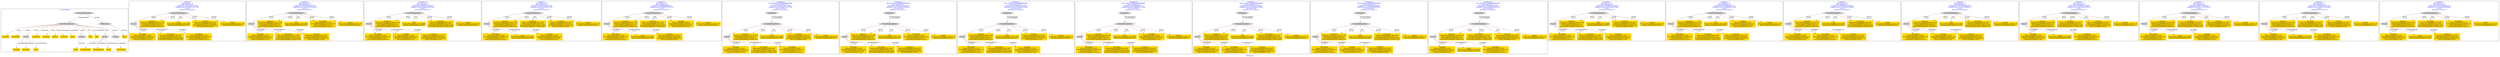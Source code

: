 digraph n0 {
fontcolor="blue"
remincross="true"
label="s06-npg.json"
subgraph cluster_0 {
label="1-correct model"
n2[style="filled",color="white",fillcolor="lightgray",label="CulturalHeritageObject1"];
n3[shape="plaintext",style="filled",fillcolor="gold",label="Copyright"];
n4[shape="plaintext",style="filled",fillcolor="gold",label="DateOfWork"];
n5[style="filled",color="white",fillcolor="lightgray",label="Person1"];
n6[shape="plaintext",style="filled",fillcolor="gold",label="Description"];
n7[shape="plaintext",style="filled",fillcolor="gold",label="Dimension"];
n8[shape="plaintext",style="filled",fillcolor="gold",label="Medium"];
n9[shape="plaintext",style="filled",fillcolor="gold",label="CreditLine"];
n10[shape="plaintext",style="filled",fillcolor="gold",label="Owner"];
n11[style="filled",color="white",fillcolor="lightgray",label="Concept2"];
n12[shape="plaintext",style="filled",fillcolor="gold",label="Title"];
n13[shape="plaintext",style="filled",fillcolor="gold",label="Ref"];
n14[style="filled",color="white",fillcolor="lightgray",label="Person2"];
n15[style="filled",color="white",fillcolor="lightgray",label="Concept1"];
n16[shape="plaintext",style="filled",fillcolor="gold",label="birthDate"];
n17[shape="plaintext",style="filled",fillcolor="gold",label="deathDate"];
n18[shape="plaintext",style="filled",fillcolor="gold",label="Artist"];
n19[shape="plaintext",style="filled",fillcolor="gold",label="sitterBirthDate"];
n20[shape="plaintext",style="filled",fillcolor="gold",label="sitterDeathDate"];
n21[shape="plaintext",style="filled",fillcolor="gold",label="values"];
n22[style="filled",color="white",fillcolor="lightgray",label="EuropeanaAggregation1"];
n23[style="filled",color="white",fillcolor="lightgray",label="WebResource1"];
n24[shape="plaintext",style="filled",fillcolor="gold",label="Image"];
n25[shape="plaintext",style="filled",fillcolor="gold",label="Classification"];
n26[shape="plaintext",style="filled",fillcolor="gold",label="values"];
}
subgraph cluster_1 {
label="candidate 0\nlink coherence:1.0\nnode coherence:1.0\nconfidence:0.4971352825704936\nmapping score:0.6180927132377836\ncost:8.0\n-precision:0.38-recall:0.12"
n28[style="filled",color="white",fillcolor="lightgray",label="CulturalHeritageObject1"];
n29[style="filled",color="white",fillcolor="lightgray",label="Person1"];
n30[shape="plaintext",style="filled",fillcolor="gold",label="Copyright\n[Person,dateOfBirth,0.363]\n[CulturalHeritageObject,created,0.311]\n[Person,nameOfThePerson,0.218]\n[Person,dateOfDeath,0.109]"];
n31[shape="plaintext",style="filled",fillcolor="gold",label="Dimension\n[CulturalHeritageObject,extent,0.789]\n[Person,nameOfThePerson,0.211]\n[CulturalHeritageObject,title,0.0]\n[CulturalHeritageObject,medium,0.0]"];
n32[shape="plaintext",style="filled",fillcolor="gold",label="Owner\n[CulturalHeritageObject,title,0.998]\n[Person,nameOfThePerson,0.002]"];
n33[shape="plaintext",style="filled",fillcolor="gold",label="CreditLine\n[CulturalHeritageObject,title,0.973]\n[Person,nameOfThePerson,0.026]\n[CulturalHeritageObject,created,0.001]\n[Person,dateOfBirth,0.001]"];
n34[shape="plaintext",style="filled",fillcolor="gold",label="Description\n[CulturalHeritageObject,title,0.842]\n[Person,nameOfThePerson,0.151]\n[CulturalHeritageObject,medium,0.006]\n[CulturalHeritageObject,created,0.001]"];
n35[shape="plaintext",style="filled",fillcolor="gold",label="DateOfWork\n[Person,dateOfBirth,0.432]\n[CulturalHeritageObject,created,0.431]\n[Person,dateOfDeath,0.137]\n[CulturalHeritageObject,title,0.0]"];
n36[shape="plaintext",style="filled",fillcolor="gold",label="Medium\n[CulturalHeritageObject,medium,1.0]\n[Person,nameOfThePerson,0.0]"];
}
subgraph cluster_2 {
label="candidate 1\nlink coherence:1.0\nnode coherence:1.0\nconfidence:0.49708339507462035\nmapping score:0.6180754174058258\ncost:8.0\n-precision:0.5-recall:0.17"
n38[style="filled",color="white",fillcolor="lightgray",label="CulturalHeritageObject1"];
n39[style="filled",color="white",fillcolor="lightgray",label="Person1"];
n40[shape="plaintext",style="filled",fillcolor="gold",label="Copyright\n[Person,dateOfBirth,0.363]\n[CulturalHeritageObject,created,0.311]\n[Person,nameOfThePerson,0.218]\n[Person,dateOfDeath,0.109]"];
n41[shape="plaintext",style="filled",fillcolor="gold",label="Dimension\n[CulturalHeritageObject,extent,0.789]\n[Person,nameOfThePerson,0.211]\n[CulturalHeritageObject,title,0.0]\n[CulturalHeritageObject,medium,0.0]"];
n42[shape="plaintext",style="filled",fillcolor="gold",label="Owner\n[CulturalHeritageObject,title,0.998]\n[Person,nameOfThePerson,0.002]"];
n43[shape="plaintext",style="filled",fillcolor="gold",label="DateOfWork\n[Person,dateOfBirth,0.432]\n[CulturalHeritageObject,created,0.431]\n[Person,dateOfDeath,0.137]\n[CulturalHeritageObject,title,0.0]"];
n44[shape="plaintext",style="filled",fillcolor="gold",label="Description\n[CulturalHeritageObject,title,0.842]\n[Person,nameOfThePerson,0.151]\n[CulturalHeritageObject,medium,0.006]\n[CulturalHeritageObject,created,0.001]"];
n45[shape="plaintext",style="filled",fillcolor="gold",label="CreditLine\n[CulturalHeritageObject,title,0.973]\n[Person,nameOfThePerson,0.026]\n[CulturalHeritageObject,created,0.001]\n[Person,dateOfBirth,0.001]"];
n46[shape="plaintext",style="filled",fillcolor="gold",label="Medium\n[CulturalHeritageObject,medium,1.0]\n[Person,nameOfThePerson,0.0]"];
}
subgraph cluster_3 {
label="candidate 10\nlink coherence:1.0\nnode coherence:1.0\nconfidence:0.4490524520169345\nmapping score:0.6020651030532639\ncost:8.0\n-precision:0.38-recall:0.12"
n48[style="filled",color="white",fillcolor="lightgray",label="CulturalHeritageObject1"];
n49[style="filled",color="white",fillcolor="lightgray",label="Person1"];
n50[shape="plaintext",style="filled",fillcolor="gold",label="DateOfWork\n[Person,dateOfBirth,0.432]\n[CulturalHeritageObject,created,0.431]\n[Person,dateOfDeath,0.137]\n[CulturalHeritageObject,title,0.0]"];
n51[shape="plaintext",style="filled",fillcolor="gold",label="Dimension\n[CulturalHeritageObject,extent,0.789]\n[Person,nameOfThePerson,0.211]\n[CulturalHeritageObject,title,0.0]\n[CulturalHeritageObject,medium,0.0]"];
n52[shape="plaintext",style="filled",fillcolor="gold",label="Owner\n[CulturalHeritageObject,title,0.998]\n[Person,nameOfThePerson,0.002]"];
n53[shape="plaintext",style="filled",fillcolor="gold",label="Description\n[CulturalHeritageObject,title,0.842]\n[Person,nameOfThePerson,0.151]\n[CulturalHeritageObject,medium,0.006]\n[CulturalHeritageObject,created,0.001]"];
n54[shape="plaintext",style="filled",fillcolor="gold",label="Copyright\n[Person,dateOfBirth,0.363]\n[CulturalHeritageObject,created,0.311]\n[Person,nameOfThePerson,0.218]\n[Person,dateOfDeath,0.109]"];
n55[shape="plaintext",style="filled",fillcolor="gold",label="CreditLine\n[CulturalHeritageObject,title,0.973]\n[Person,nameOfThePerson,0.026]\n[CulturalHeritageObject,created,0.001]\n[Person,dateOfBirth,0.001]"];
n56[shape="plaintext",style="filled",fillcolor="gold",label="Medium\n[CulturalHeritageObject,medium,1.0]\n[Person,nameOfThePerson,0.0]"];
}
subgraph cluster_4 {
label="candidate 11\nlink coherence:1.0\nnode coherence:1.0\nconfidence:0.4474118795824128\nmapping score:0.60151824557509\ncost:8.0\n-precision:0.38-recall:0.12"
n58[style="filled",color="white",fillcolor="lightgray",label="CulturalHeritageObject1"];
n59[style="filled",color="white",fillcolor="lightgray",label="Person1"];
n60[shape="plaintext",style="filled",fillcolor="gold",label="DateOfWork\n[Person,dateOfBirth,0.432]\n[CulturalHeritageObject,created,0.431]\n[Person,dateOfDeath,0.137]\n[CulturalHeritageObject,title,0.0]"];
n61[shape="plaintext",style="filled",fillcolor="gold",label="Dimension\n[CulturalHeritageObject,extent,0.789]\n[Person,nameOfThePerson,0.211]\n[CulturalHeritageObject,title,0.0]\n[CulturalHeritageObject,medium,0.0]"];
n62[shape="plaintext",style="filled",fillcolor="gold",label="Description\n[CulturalHeritageObject,title,0.842]\n[Person,nameOfThePerson,0.151]\n[CulturalHeritageObject,medium,0.006]\n[CulturalHeritageObject,created,0.001]"];
n63[shape="plaintext",style="filled",fillcolor="gold",label="CreditLine\n[CulturalHeritageObject,title,0.973]\n[Person,nameOfThePerson,0.026]\n[CulturalHeritageObject,created,0.001]\n[Person,dateOfBirth,0.001]"];
n64[shape="plaintext",style="filled",fillcolor="gold",label="Owner\n[CulturalHeritageObject,title,0.998]\n[Person,nameOfThePerson,0.002]"];
n65[shape="plaintext",style="filled",fillcolor="gold",label="Copyright\n[Person,dateOfBirth,0.363]\n[CulturalHeritageObject,created,0.311]\n[Person,nameOfThePerson,0.218]\n[Person,dateOfDeath,0.109]"];
n66[shape="plaintext",style="filled",fillcolor="gold",label="Medium\n[CulturalHeritageObject,medium,1.0]\n[Person,nameOfThePerson,0.0]"];
}
subgraph cluster_5 {
label="candidate 12\nlink coherence:1.0\nnode coherence:1.0\nconfidence:0.4399938606995041\nmapping score:0.5990455726141204\ncost:8.0\n-precision:0.38-recall:0.12"
n68[style="filled",color="white",fillcolor="lightgray",label="CulturalHeritageObject1"];
n69[style="filled",color="white",fillcolor="lightgray",label="Person1"];
n70[shape="plaintext",style="filled",fillcolor="gold",label="DateOfWork\n[Person,dateOfBirth,0.432]\n[CulturalHeritageObject,created,0.431]\n[Person,dateOfDeath,0.137]\n[CulturalHeritageObject,title,0.0]"];
n71[shape="plaintext",style="filled",fillcolor="gold",label="Dimension\n[CulturalHeritageObject,extent,0.789]\n[Person,nameOfThePerson,0.211]\n[CulturalHeritageObject,title,0.0]\n[CulturalHeritageObject,medium,0.0]"];
n72[shape="plaintext",style="filled",fillcolor="gold",label="Description\n[CulturalHeritageObject,title,0.842]\n[Person,nameOfThePerson,0.151]\n[CulturalHeritageObject,medium,0.006]\n[CulturalHeritageObject,created,0.001]"];
n73[shape="plaintext",style="filled",fillcolor="gold",label="Copyright\n[Person,dateOfBirth,0.363]\n[CulturalHeritageObject,created,0.311]\n[Person,nameOfThePerson,0.218]\n[Person,dateOfDeath,0.109]"];
n74[shape="plaintext",style="filled",fillcolor="gold",label="Owner\n[CulturalHeritageObject,title,0.998]\n[Person,nameOfThePerson,0.002]"];
n75[shape="plaintext",style="filled",fillcolor="gold",label="CreditLine\n[CulturalHeritageObject,title,0.973]\n[Person,nameOfThePerson,0.026]\n[CulturalHeritageObject,created,0.001]\n[Person,dateOfBirth,0.001]"];
n76[shape="plaintext",style="filled",fillcolor="gold",label="Medium\n[CulturalHeritageObject,medium,1.0]\n[Person,nameOfThePerson,0.0]"];
}
subgraph cluster_6 {
label="candidate 13\nlink coherence:0.8888888888888888\nnode coherence:1.0\nconfidence:0.4971352825704936\nmapping score:0.6180927132377836\ncost:108.010002\n-precision:0.33-recall:0.12"
n78[style="filled",color="white",fillcolor="lightgray",label="CulturalHeritageObject1"];
n79[style="filled",color="white",fillcolor="lightgray",label="Person1"];
n80[style="filled",color="white",fillcolor="lightgray",label="Organization1"];
n81[shape="plaintext",style="filled",fillcolor="gold",label="Copyright\n[Person,dateOfBirth,0.363]\n[CulturalHeritageObject,created,0.311]\n[Person,nameOfThePerson,0.218]\n[Person,dateOfDeath,0.109]"];
n82[shape="plaintext",style="filled",fillcolor="gold",label="Dimension\n[CulturalHeritageObject,extent,0.789]\n[Person,nameOfThePerson,0.211]\n[CulturalHeritageObject,title,0.0]\n[CulturalHeritageObject,medium,0.0]"];
n83[shape="plaintext",style="filled",fillcolor="gold",label="Owner\n[CulturalHeritageObject,title,0.998]\n[Person,nameOfThePerson,0.002]"];
n84[shape="plaintext",style="filled",fillcolor="gold",label="CreditLine\n[CulturalHeritageObject,title,0.973]\n[Person,nameOfThePerson,0.026]\n[CulturalHeritageObject,created,0.001]\n[Person,dateOfBirth,0.001]"];
n85[shape="plaintext",style="filled",fillcolor="gold",label="Description\n[CulturalHeritageObject,title,0.842]\n[Person,nameOfThePerson,0.151]\n[CulturalHeritageObject,medium,0.006]\n[CulturalHeritageObject,created,0.001]"];
n86[shape="plaintext",style="filled",fillcolor="gold",label="DateOfWork\n[Person,dateOfBirth,0.432]\n[CulturalHeritageObject,created,0.431]\n[Person,dateOfDeath,0.137]\n[CulturalHeritageObject,title,0.0]"];
n87[shape="plaintext",style="filled",fillcolor="gold",label="Medium\n[CulturalHeritageObject,medium,1.0]\n[Person,nameOfThePerson,0.0]"];
}
subgraph cluster_7 {
label="candidate 14\nlink coherence:0.8888888888888888\nnode coherence:1.0\nconfidence:0.49708339507462035\nmapping score:0.6180754174058258\ncost:108.010002\n-precision:0.44-recall:0.17"
n89[style="filled",color="white",fillcolor="lightgray",label="CulturalHeritageObject1"];
n90[style="filled",color="white",fillcolor="lightgray",label="Person1"];
n91[style="filled",color="white",fillcolor="lightgray",label="Organization1"];
n92[shape="plaintext",style="filled",fillcolor="gold",label="Copyright\n[Person,dateOfBirth,0.363]\n[CulturalHeritageObject,created,0.311]\n[Person,nameOfThePerson,0.218]\n[Person,dateOfDeath,0.109]"];
n93[shape="plaintext",style="filled",fillcolor="gold",label="Dimension\n[CulturalHeritageObject,extent,0.789]\n[Person,nameOfThePerson,0.211]\n[CulturalHeritageObject,title,0.0]\n[CulturalHeritageObject,medium,0.0]"];
n94[shape="plaintext",style="filled",fillcolor="gold",label="Owner\n[CulturalHeritageObject,title,0.998]\n[Person,nameOfThePerson,0.002]"];
n95[shape="plaintext",style="filled",fillcolor="gold",label="DateOfWork\n[Person,dateOfBirth,0.432]\n[CulturalHeritageObject,created,0.431]\n[Person,dateOfDeath,0.137]\n[CulturalHeritageObject,title,0.0]"];
n96[shape="plaintext",style="filled",fillcolor="gold",label="Description\n[CulturalHeritageObject,title,0.842]\n[Person,nameOfThePerson,0.151]\n[CulturalHeritageObject,medium,0.006]\n[CulturalHeritageObject,created,0.001]"];
n97[shape="plaintext",style="filled",fillcolor="gold",label="CreditLine\n[CulturalHeritageObject,title,0.973]\n[Person,nameOfThePerson,0.026]\n[CulturalHeritageObject,created,0.001]\n[Person,dateOfBirth,0.001]"];
n98[shape="plaintext",style="filled",fillcolor="gold",label="Medium\n[CulturalHeritageObject,medium,1.0]\n[Person,nameOfThePerson,0.0]"];
}
subgraph cluster_8 {
label="candidate 15\nlink coherence:0.8888888888888888\nnode coherence:1.0\nconfidence:0.49119802827562964\nmapping score:0.6161136284728289\ncost:108.010002\n-precision:0.33-recall:0.12"
n100[style="filled",color="white",fillcolor="lightgray",label="CulturalHeritageObject1"];
n101[style="filled",color="white",fillcolor="lightgray",label="Person1"];
n102[style="filled",color="white",fillcolor="lightgray",label="Organization1"];
n103[shape="plaintext",style="filled",fillcolor="gold",label="DateOfWork\n[Person,dateOfBirth,0.432]\n[CulturalHeritageObject,created,0.431]\n[Person,dateOfDeath,0.137]\n[CulturalHeritageObject,title,0.0]"];
n104[shape="plaintext",style="filled",fillcolor="gold",label="Dimension\n[CulturalHeritageObject,extent,0.789]\n[Person,nameOfThePerson,0.211]\n[CulturalHeritageObject,title,0.0]\n[CulturalHeritageObject,medium,0.0]"];
n105[shape="plaintext",style="filled",fillcolor="gold",label="Owner\n[CulturalHeritageObject,title,0.998]\n[Person,nameOfThePerson,0.002]"];
n106[shape="plaintext",style="filled",fillcolor="gold",label="CreditLine\n[CulturalHeritageObject,title,0.973]\n[Person,nameOfThePerson,0.026]\n[CulturalHeritageObject,created,0.001]\n[Person,dateOfBirth,0.001]"];
n107[shape="plaintext",style="filled",fillcolor="gold",label="Description\n[CulturalHeritageObject,title,0.842]\n[Person,nameOfThePerson,0.151]\n[CulturalHeritageObject,medium,0.006]\n[CulturalHeritageObject,created,0.001]"];
n108[shape="plaintext",style="filled",fillcolor="gold",label="Copyright\n[Person,dateOfBirth,0.363]\n[CulturalHeritageObject,created,0.311]\n[Person,nameOfThePerson,0.218]\n[Person,dateOfDeath,0.109]"];
n109[shape="plaintext",style="filled",fillcolor="gold",label="Medium\n[CulturalHeritageObject,medium,1.0]\n[Person,nameOfThePerson,0.0]"];
}
subgraph cluster_9 {
label="candidate 16\nlink coherence:0.8888888888888888\nnode coherence:1.0\nconfidence:0.483780009392721\nmapping score:0.6136409555118594\ncost:108.010002\n-precision:0.33-recall:0.12"
n111[style="filled",color="white",fillcolor="lightgray",label="CulturalHeritageObject1"];
n112[style="filled",color="white",fillcolor="lightgray",label="Person1"];
n113[style="filled",color="white",fillcolor="lightgray",label="Organization1"];
n114[shape="plaintext",style="filled",fillcolor="gold",label="DateOfWork\n[Person,dateOfBirth,0.432]\n[CulturalHeritageObject,created,0.431]\n[Person,dateOfDeath,0.137]\n[CulturalHeritageObject,title,0.0]"];
n115[shape="plaintext",style="filled",fillcolor="gold",label="Dimension\n[CulturalHeritageObject,extent,0.789]\n[Person,nameOfThePerson,0.211]\n[CulturalHeritageObject,title,0.0]\n[CulturalHeritageObject,medium,0.0]"];
n116[shape="plaintext",style="filled",fillcolor="gold",label="Owner\n[CulturalHeritageObject,title,0.998]\n[Person,nameOfThePerson,0.002]"];
n117[shape="plaintext",style="filled",fillcolor="gold",label="Copyright\n[Person,dateOfBirth,0.363]\n[CulturalHeritageObject,created,0.311]\n[Person,nameOfThePerson,0.218]\n[Person,dateOfDeath,0.109]"];
n118[shape="plaintext",style="filled",fillcolor="gold",label="Description\n[CulturalHeritageObject,title,0.842]\n[Person,nameOfThePerson,0.151]\n[CulturalHeritageObject,medium,0.006]\n[CulturalHeritageObject,created,0.001]"];
n119[shape="plaintext",style="filled",fillcolor="gold",label="CreditLine\n[CulturalHeritageObject,title,0.973]\n[Person,nameOfThePerson,0.026]\n[CulturalHeritageObject,created,0.001]\n[Person,dateOfBirth,0.001]"];
n120[shape="plaintext",style="filled",fillcolor="gold",label="Medium\n[CulturalHeritageObject,medium,1.0]\n[Person,nameOfThePerson,0.0]"];
}
subgraph cluster_10 {
label="candidate 17\nlink coherence:0.8888888888888888\nnode coherence:1.0\nconfidence:0.47929675013380024\nmapping score:0.6121465357588858\ncost:108.010002\n-precision:0.33-recall:0.12"
n122[style="filled",color="white",fillcolor="lightgray",label="CulturalHeritageObject1"];
n123[style="filled",color="white",fillcolor="lightgray",label="Person1"];
n124[style="filled",color="white",fillcolor="lightgray",label="Organization1"];
n125[shape="plaintext",style="filled",fillcolor="gold",label="Copyright\n[Person,dateOfBirth,0.363]\n[CulturalHeritageObject,created,0.311]\n[Person,nameOfThePerson,0.218]\n[Person,dateOfDeath,0.109]"];
n126[shape="plaintext",style="filled",fillcolor="gold",label="Dimension\n[CulturalHeritageObject,extent,0.789]\n[Person,nameOfThePerson,0.211]\n[CulturalHeritageObject,title,0.0]\n[CulturalHeritageObject,medium,0.0]"];
n127[shape="plaintext",style="filled",fillcolor="gold",label="Owner\n[CulturalHeritageObject,title,0.998]\n[Person,nameOfThePerson,0.002]"];
n128[shape="plaintext",style="filled",fillcolor="gold",label="Description\n[CulturalHeritageObject,title,0.842]\n[Person,nameOfThePerson,0.151]\n[CulturalHeritageObject,medium,0.006]\n[CulturalHeritageObject,created,0.001]"];
n129[shape="plaintext",style="filled",fillcolor="gold",label="DateOfWork\n[Person,dateOfBirth,0.432]\n[CulturalHeritageObject,created,0.431]\n[Person,dateOfDeath,0.137]\n[CulturalHeritageObject,title,0.0]"];
n130[shape="plaintext",style="filled",fillcolor="gold",label="CreditLine\n[CulturalHeritageObject,title,0.973]\n[Person,nameOfThePerson,0.026]\n[CulturalHeritageObject,created,0.001]\n[Person,dateOfBirth,0.001]"];
n131[shape="plaintext",style="filled",fillcolor="gold",label="Medium\n[CulturalHeritageObject,medium,1.0]\n[Person,nameOfThePerson,0.0]"];
}
subgraph cluster_11 {
label="candidate 18\nlink coherence:0.8888888888888888\nnode coherence:1.0\nconfidence:0.47335949583893644\nmapping score:0.6101674509939312\ncost:108.010002\n-precision:0.33-recall:0.12"
n133[style="filled",color="white",fillcolor="lightgray",label="CulturalHeritageObject1"];
n134[style="filled",color="white",fillcolor="lightgray",label="Person1"];
n135[style="filled",color="white",fillcolor="lightgray",label="Organization1"];
n136[shape="plaintext",style="filled",fillcolor="gold",label="DateOfWork\n[Person,dateOfBirth,0.432]\n[CulturalHeritageObject,created,0.431]\n[Person,dateOfDeath,0.137]\n[CulturalHeritageObject,title,0.0]"];
n137[shape="plaintext",style="filled",fillcolor="gold",label="Dimension\n[CulturalHeritageObject,extent,0.789]\n[Person,nameOfThePerson,0.211]\n[CulturalHeritageObject,title,0.0]\n[CulturalHeritageObject,medium,0.0]"];
n138[shape="plaintext",style="filled",fillcolor="gold",label="Owner\n[CulturalHeritageObject,title,0.998]\n[Person,nameOfThePerson,0.002]"];
n139[shape="plaintext",style="filled",fillcolor="gold",label="Description\n[CulturalHeritageObject,title,0.842]\n[Person,nameOfThePerson,0.151]\n[CulturalHeritageObject,medium,0.006]\n[CulturalHeritageObject,created,0.001]"];
n140[shape="plaintext",style="filled",fillcolor="gold",label="Copyright\n[Person,dateOfBirth,0.363]\n[CulturalHeritageObject,created,0.311]\n[Person,nameOfThePerson,0.218]\n[Person,dateOfDeath,0.109]"];
n141[shape="plaintext",style="filled",fillcolor="gold",label="CreditLine\n[CulturalHeritageObject,title,0.973]\n[Person,nameOfThePerson,0.026]\n[CulturalHeritageObject,created,0.001]\n[Person,dateOfBirth,0.001]"];
n142[shape="plaintext",style="filled",fillcolor="gold",label="Medium\n[CulturalHeritageObject,medium,1.0]\n[Person,nameOfThePerson,0.0]"];
}
subgraph cluster_12 {
label="candidate 19\nlink coherence:0.8888888888888888\nnode coherence:1.0\nconfidence:0.4721096331708808\nmapping score:0.6097508301045793\ncost:108.010002\n-precision:0.33-recall:0.12"
n144[style="filled",color="white",fillcolor="lightgray",label="CulturalHeritageObject1"];
n145[style="filled",color="white",fillcolor="lightgray",label="Person1"];
n146[style="filled",color="white",fillcolor="lightgray",label="Organization1"];
n147[shape="plaintext",style="filled",fillcolor="gold",label="Copyright\n[Person,dateOfBirth,0.363]\n[CulturalHeritageObject,created,0.311]\n[Person,nameOfThePerson,0.218]\n[Person,dateOfDeath,0.109]"];
n148[shape="plaintext",style="filled",fillcolor="gold",label="Dimension\n[CulturalHeritageObject,extent,0.789]\n[Person,nameOfThePerson,0.211]\n[CulturalHeritageObject,title,0.0]\n[CulturalHeritageObject,medium,0.0]"];
n149[shape="plaintext",style="filled",fillcolor="gold",label="Description\n[CulturalHeritageObject,title,0.842]\n[Person,nameOfThePerson,0.151]\n[CulturalHeritageObject,medium,0.006]\n[CulturalHeritageObject,created,0.001]"];
n150[shape="plaintext",style="filled",fillcolor="gold",label="CreditLine\n[CulturalHeritageObject,title,0.973]\n[Person,nameOfThePerson,0.026]\n[CulturalHeritageObject,created,0.001]\n[Person,dateOfBirth,0.001]"];
n151[shape="plaintext",style="filled",fillcolor="gold",label="Owner\n[CulturalHeritageObject,title,0.998]\n[Person,nameOfThePerson,0.002]"];
n152[shape="plaintext",style="filled",fillcolor="gold",label="DateOfWork\n[Person,dateOfBirth,0.432]\n[CulturalHeritageObject,created,0.431]\n[Person,dateOfDeath,0.137]\n[CulturalHeritageObject,title,0.0]"];
n153[shape="plaintext",style="filled",fillcolor="gold",label="Medium\n[CulturalHeritageObject,medium,1.0]\n[Person,nameOfThePerson,0.0]"];
}
subgraph cluster_13 {
label="candidate 2\nlink coherence:1.0\nnode coherence:1.0\nconfidence:0.49119802827562964\nmapping score:0.6161136284728289\ncost:8.0\n-precision:0.38-recall:0.12"
n155[style="filled",color="white",fillcolor="lightgray",label="CulturalHeritageObject1"];
n156[style="filled",color="white",fillcolor="lightgray",label="Person1"];
n157[shape="plaintext",style="filled",fillcolor="gold",label="DateOfWork\n[Person,dateOfBirth,0.432]\n[CulturalHeritageObject,created,0.431]\n[Person,dateOfDeath,0.137]\n[CulturalHeritageObject,title,0.0]"];
n158[shape="plaintext",style="filled",fillcolor="gold",label="Dimension\n[CulturalHeritageObject,extent,0.789]\n[Person,nameOfThePerson,0.211]\n[CulturalHeritageObject,title,0.0]\n[CulturalHeritageObject,medium,0.0]"];
n159[shape="plaintext",style="filled",fillcolor="gold",label="Owner\n[CulturalHeritageObject,title,0.998]\n[Person,nameOfThePerson,0.002]"];
n160[shape="plaintext",style="filled",fillcolor="gold",label="CreditLine\n[CulturalHeritageObject,title,0.973]\n[Person,nameOfThePerson,0.026]\n[CulturalHeritageObject,created,0.001]\n[Person,dateOfBirth,0.001]"];
n161[shape="plaintext",style="filled",fillcolor="gold",label="Description\n[CulturalHeritageObject,title,0.842]\n[Person,nameOfThePerson,0.151]\n[CulturalHeritageObject,medium,0.006]\n[CulturalHeritageObject,created,0.001]"];
n162[shape="plaintext",style="filled",fillcolor="gold",label="Copyright\n[Person,dateOfBirth,0.363]\n[CulturalHeritageObject,created,0.311]\n[Person,nameOfThePerson,0.218]\n[Person,dateOfDeath,0.109]"];
n163[shape="plaintext",style="filled",fillcolor="gold",label="Medium\n[CulturalHeritageObject,medium,1.0]\n[Person,nameOfThePerson,0.0]"];
}
subgraph cluster_14 {
label="candidate 3\nlink coherence:1.0\nnode coherence:1.0\nconfidence:0.483780009392721\nmapping score:0.6136409555118594\ncost:8.0\n-precision:0.38-recall:0.12"
n165[style="filled",color="white",fillcolor="lightgray",label="CulturalHeritageObject1"];
n166[style="filled",color="white",fillcolor="lightgray",label="Person1"];
n167[shape="plaintext",style="filled",fillcolor="gold",label="DateOfWork\n[Person,dateOfBirth,0.432]\n[CulturalHeritageObject,created,0.431]\n[Person,dateOfDeath,0.137]\n[CulturalHeritageObject,title,0.0]"];
n168[shape="plaintext",style="filled",fillcolor="gold",label="Dimension\n[CulturalHeritageObject,extent,0.789]\n[Person,nameOfThePerson,0.211]\n[CulturalHeritageObject,title,0.0]\n[CulturalHeritageObject,medium,0.0]"];
n169[shape="plaintext",style="filled",fillcolor="gold",label="Owner\n[CulturalHeritageObject,title,0.998]\n[Person,nameOfThePerson,0.002]"];
n170[shape="plaintext",style="filled",fillcolor="gold",label="Copyright\n[Person,dateOfBirth,0.363]\n[CulturalHeritageObject,created,0.311]\n[Person,nameOfThePerson,0.218]\n[Person,dateOfDeath,0.109]"];
n171[shape="plaintext",style="filled",fillcolor="gold",label="Description\n[CulturalHeritageObject,title,0.842]\n[Person,nameOfThePerson,0.151]\n[CulturalHeritageObject,medium,0.006]\n[CulturalHeritageObject,created,0.001]"];
n172[shape="plaintext",style="filled",fillcolor="gold",label="CreditLine\n[CulturalHeritageObject,title,0.973]\n[Person,nameOfThePerson,0.026]\n[CulturalHeritageObject,created,0.001]\n[Person,dateOfBirth,0.001]"];
n173[shape="plaintext",style="filled",fillcolor="gold",label="Medium\n[CulturalHeritageObject,medium,1.0]\n[Person,nameOfThePerson,0.0]"];
}
subgraph cluster_15 {
label="candidate 4\nlink coherence:1.0\nnode coherence:1.0\nconfidence:0.47929675013380024\nmapping score:0.6121465357588858\ncost:8.0\n-precision:0.38-recall:0.12"
n175[style="filled",color="white",fillcolor="lightgray",label="CulturalHeritageObject1"];
n176[style="filled",color="white",fillcolor="lightgray",label="Person1"];
n177[shape="plaintext",style="filled",fillcolor="gold",label="Copyright\n[Person,dateOfBirth,0.363]\n[CulturalHeritageObject,created,0.311]\n[Person,nameOfThePerson,0.218]\n[Person,dateOfDeath,0.109]"];
n178[shape="plaintext",style="filled",fillcolor="gold",label="Dimension\n[CulturalHeritageObject,extent,0.789]\n[Person,nameOfThePerson,0.211]\n[CulturalHeritageObject,title,0.0]\n[CulturalHeritageObject,medium,0.0]"];
n179[shape="plaintext",style="filled",fillcolor="gold",label="Owner\n[CulturalHeritageObject,title,0.998]\n[Person,nameOfThePerson,0.002]"];
n180[shape="plaintext",style="filled",fillcolor="gold",label="Description\n[CulturalHeritageObject,title,0.842]\n[Person,nameOfThePerson,0.151]\n[CulturalHeritageObject,medium,0.006]\n[CulturalHeritageObject,created,0.001]"];
n181[shape="plaintext",style="filled",fillcolor="gold",label="DateOfWork\n[Person,dateOfBirth,0.432]\n[CulturalHeritageObject,created,0.431]\n[Person,dateOfDeath,0.137]\n[CulturalHeritageObject,title,0.0]"];
n182[shape="plaintext",style="filled",fillcolor="gold",label="CreditLine\n[CulturalHeritageObject,title,0.973]\n[Person,nameOfThePerson,0.026]\n[CulturalHeritageObject,created,0.001]\n[Person,dateOfBirth,0.001]"];
n183[shape="plaintext",style="filled",fillcolor="gold",label="Medium\n[CulturalHeritageObject,medium,1.0]\n[Person,nameOfThePerson,0.0]"];
}
subgraph cluster_16 {
label="candidate 5\nlink coherence:1.0\nnode coherence:1.0\nconfidence:0.47335949583893644\nmapping score:0.6101674509939312\ncost:8.0\n-precision:0.38-recall:0.12"
n185[style="filled",color="white",fillcolor="lightgray",label="CulturalHeritageObject1"];
n186[style="filled",color="white",fillcolor="lightgray",label="Person1"];
n187[shape="plaintext",style="filled",fillcolor="gold",label="DateOfWork\n[Person,dateOfBirth,0.432]\n[CulturalHeritageObject,created,0.431]\n[Person,dateOfDeath,0.137]\n[CulturalHeritageObject,title,0.0]"];
n188[shape="plaintext",style="filled",fillcolor="gold",label="Dimension\n[CulturalHeritageObject,extent,0.789]\n[Person,nameOfThePerson,0.211]\n[CulturalHeritageObject,title,0.0]\n[CulturalHeritageObject,medium,0.0]"];
n189[shape="plaintext",style="filled",fillcolor="gold",label="Owner\n[CulturalHeritageObject,title,0.998]\n[Person,nameOfThePerson,0.002]"];
n190[shape="plaintext",style="filled",fillcolor="gold",label="Description\n[CulturalHeritageObject,title,0.842]\n[Person,nameOfThePerson,0.151]\n[CulturalHeritageObject,medium,0.006]\n[CulturalHeritageObject,created,0.001]"];
n191[shape="plaintext",style="filled",fillcolor="gold",label="Copyright\n[Person,dateOfBirth,0.363]\n[CulturalHeritageObject,created,0.311]\n[Person,nameOfThePerson,0.218]\n[Person,dateOfDeath,0.109]"];
n192[shape="plaintext",style="filled",fillcolor="gold",label="CreditLine\n[CulturalHeritageObject,title,0.973]\n[Person,nameOfThePerson,0.026]\n[CulturalHeritageObject,created,0.001]\n[Person,dateOfBirth,0.001]"];
n193[shape="plaintext",style="filled",fillcolor="gold",label="Medium\n[CulturalHeritageObject,medium,1.0]\n[Person,nameOfThePerson,0.0]"];
}
subgraph cluster_17 {
label="candidate 6\nlink coherence:1.0\nnode coherence:1.0\nconfidence:0.4721096331708808\nmapping score:0.6097508301045793\ncost:8.0\n-precision:0.38-recall:0.12"
n195[style="filled",color="white",fillcolor="lightgray",label="CulturalHeritageObject1"];
n196[style="filled",color="white",fillcolor="lightgray",label="Person1"];
n197[shape="plaintext",style="filled",fillcolor="gold",label="Copyright\n[Person,dateOfBirth,0.363]\n[CulturalHeritageObject,created,0.311]\n[Person,nameOfThePerson,0.218]\n[Person,dateOfDeath,0.109]"];
n198[shape="plaintext",style="filled",fillcolor="gold",label="Dimension\n[CulturalHeritageObject,extent,0.789]\n[Person,nameOfThePerson,0.211]\n[CulturalHeritageObject,title,0.0]\n[CulturalHeritageObject,medium,0.0]"];
n199[shape="plaintext",style="filled",fillcolor="gold",label="Description\n[CulturalHeritageObject,title,0.842]\n[Person,nameOfThePerson,0.151]\n[CulturalHeritageObject,medium,0.006]\n[CulturalHeritageObject,created,0.001]"];
n200[shape="plaintext",style="filled",fillcolor="gold",label="CreditLine\n[CulturalHeritageObject,title,0.973]\n[Person,nameOfThePerson,0.026]\n[CulturalHeritageObject,created,0.001]\n[Person,dateOfBirth,0.001]"];
n201[shape="plaintext",style="filled",fillcolor="gold",label="Owner\n[CulturalHeritageObject,title,0.998]\n[Person,nameOfThePerson,0.002]"];
n202[shape="plaintext",style="filled",fillcolor="gold",label="DateOfWork\n[Person,dateOfBirth,0.432]\n[CulturalHeritageObject,created,0.431]\n[Person,dateOfDeath,0.137]\n[CulturalHeritageObject,title,0.0]"];
n203[shape="plaintext",style="filled",fillcolor="gold",label="Medium\n[CulturalHeritageObject,medium,1.0]\n[Person,nameOfThePerson,0.0]"];
}
subgraph cluster_18 {
label="candidate 7\nlink coherence:1.0\nnode coherence:1.0\nconfidence:0.466172378876017\nmapping score:0.6077717453396247\ncost:8.0\n-precision:0.38-recall:0.12"
n205[style="filled",color="white",fillcolor="lightgray",label="CulturalHeritageObject1"];
n206[style="filled",color="white",fillcolor="lightgray",label="Person1"];
n207[shape="plaintext",style="filled",fillcolor="gold",label="DateOfWork\n[Person,dateOfBirth,0.432]\n[CulturalHeritageObject,created,0.431]\n[Person,dateOfDeath,0.137]\n[CulturalHeritageObject,title,0.0]"];
n208[shape="plaintext",style="filled",fillcolor="gold",label="Dimension\n[CulturalHeritageObject,extent,0.789]\n[Person,nameOfThePerson,0.211]\n[CulturalHeritageObject,title,0.0]\n[CulturalHeritageObject,medium,0.0]"];
n209[shape="plaintext",style="filled",fillcolor="gold",label="Description\n[CulturalHeritageObject,title,0.842]\n[Person,nameOfThePerson,0.151]\n[CulturalHeritageObject,medium,0.006]\n[CulturalHeritageObject,created,0.001]"];
n210[shape="plaintext",style="filled",fillcolor="gold",label="CreditLine\n[CulturalHeritageObject,title,0.973]\n[Person,nameOfThePerson,0.026]\n[CulturalHeritageObject,created,0.001]\n[Person,dateOfBirth,0.001]"];
n211[shape="plaintext",style="filled",fillcolor="gold",label="Owner\n[CulturalHeritageObject,title,0.998]\n[Person,nameOfThePerson,0.002]"];
n212[shape="plaintext",style="filled",fillcolor="gold",label="Copyright\n[Person,dateOfBirth,0.363]\n[CulturalHeritageObject,created,0.311]\n[Person,nameOfThePerson,0.218]\n[Person,dateOfDeath,0.109]"];
n213[shape="plaintext",style="filled",fillcolor="gold",label="Medium\n[CulturalHeritageObject,medium,1.0]\n[Person,nameOfThePerson,0.0]"];
}
subgraph cluster_19 {
label="candidate 8\nlink coherence:1.0\nnode coherence:1.0\nconfidence:0.4533491338772766\nmapping score:0.6034973303400446\ncost:8.0\n-precision:0.38-recall:0.12"
n215[style="filled",color="white",fillcolor="lightgray",label="CulturalHeritageObject1"];
n216[style="filled",color="white",fillcolor="lightgray",label="Person1"];
n217[shape="plaintext",style="filled",fillcolor="gold",label="Copyright\n[Person,dateOfBirth,0.363]\n[CulturalHeritageObject,created,0.311]\n[Person,nameOfThePerson,0.218]\n[Person,dateOfDeath,0.109]"];
n218[shape="plaintext",style="filled",fillcolor="gold",label="Dimension\n[CulturalHeritageObject,extent,0.789]\n[Person,nameOfThePerson,0.211]\n[CulturalHeritageObject,title,0.0]\n[CulturalHeritageObject,medium,0.0]"];
n219[shape="plaintext",style="filled",fillcolor="gold",label="Description\n[CulturalHeritageObject,title,0.842]\n[Person,nameOfThePerson,0.151]\n[CulturalHeritageObject,medium,0.006]\n[CulturalHeritageObject,created,0.001]"];
n220[shape="plaintext",style="filled",fillcolor="gold",label="CreditLine\n[CulturalHeritageObject,title,0.973]\n[Person,nameOfThePerson,0.026]\n[CulturalHeritageObject,created,0.001]\n[Person,dateOfBirth,0.001]"];
n221[shape="plaintext",style="filled",fillcolor="gold",label="Owner\n[CulturalHeritageObject,title,0.998]\n[Person,nameOfThePerson,0.002]"];
n222[shape="plaintext",style="filled",fillcolor="gold",label="DateOfWork\n[Person,dateOfBirth,0.432]\n[CulturalHeritageObject,created,0.431]\n[Person,dateOfDeath,0.137]\n[CulturalHeritageObject,title,0.0]"];
n223[shape="plaintext",style="filled",fillcolor="gold",label="Medium\n[CulturalHeritageObject,medium,1.0]\n[Person,nameOfThePerson,0.0]"];
}
subgraph cluster_20 {
label="candidate 9\nlink coherence:1.0\nnode coherence:1.0\nconfidence:0.45329724638140345\nmapping score:0.6034800345080868\ncost:8.0\n-precision:0.5-recall:0.17"
n225[style="filled",color="white",fillcolor="lightgray",label="CulturalHeritageObject1"];
n226[style="filled",color="white",fillcolor="lightgray",label="Person1"];
n227[shape="plaintext",style="filled",fillcolor="gold",label="Copyright\n[Person,dateOfBirth,0.363]\n[CulturalHeritageObject,created,0.311]\n[Person,nameOfThePerson,0.218]\n[Person,dateOfDeath,0.109]"];
n228[shape="plaintext",style="filled",fillcolor="gold",label="Dimension\n[CulturalHeritageObject,extent,0.789]\n[Person,nameOfThePerson,0.211]\n[CulturalHeritageObject,title,0.0]\n[CulturalHeritageObject,medium,0.0]"];
n229[shape="plaintext",style="filled",fillcolor="gold",label="Description\n[CulturalHeritageObject,title,0.842]\n[Person,nameOfThePerson,0.151]\n[CulturalHeritageObject,medium,0.006]\n[CulturalHeritageObject,created,0.001]"];
n230[shape="plaintext",style="filled",fillcolor="gold",label="DateOfWork\n[Person,dateOfBirth,0.432]\n[CulturalHeritageObject,created,0.431]\n[Person,dateOfDeath,0.137]\n[CulturalHeritageObject,title,0.0]"];
n231[shape="plaintext",style="filled",fillcolor="gold",label="Owner\n[CulturalHeritageObject,title,0.998]\n[Person,nameOfThePerson,0.002]"];
n232[shape="plaintext",style="filled",fillcolor="gold",label="CreditLine\n[CulturalHeritageObject,title,0.973]\n[Person,nameOfThePerson,0.026]\n[CulturalHeritageObject,created,0.001]\n[Person,dateOfBirth,0.001]"];
n233[shape="plaintext",style="filled",fillcolor="gold",label="Medium\n[CulturalHeritageObject,medium,1.0]\n[Person,nameOfThePerson,0.0]"];
}
n2 -> n3[color="brown",fontcolor="black",label="rights"]
n2 -> n4[color="brown",fontcolor="black",label="created"]
n2 -> n5[color="brown",fontcolor="black",label="creator"]
n2 -> n6[color="brown",fontcolor="black",label="description"]
n2 -> n7[color="brown",fontcolor="black",label="extent"]
n2 -> n8[color="brown",fontcolor="black",label="medium"]
n2 -> n9[color="brown",fontcolor="black",label="provenance"]
n2 -> n10[color="brown",fontcolor="black",label="rightsHolder"]
n2 -> n11[color="brown",fontcolor="black",label="subject"]
n2 -> n12[color="brown",fontcolor="black",label="title"]
n2 -> n13[color="brown",fontcolor="black",label="accessionNumber"]
n2 -> n14[color="brown",fontcolor="black",label="sitter"]
n2 -> n15[color="brown",fontcolor="black",label="hasType"]
n5 -> n16[color="brown",fontcolor="black",label="dateOfBirth"]
n5 -> n17[color="brown",fontcolor="black",label="dateOfDeath"]
n5 -> n18[color="brown",fontcolor="black",label="nameOfThePerson"]
n14 -> n19[color="brown",fontcolor="black",label="dateOfBirth"]
n14 -> n20[color="brown",fontcolor="black",label="dateOfDeath"]
n14 -> n21[color="brown",fontcolor="black",label="nameOfThePerson"]
n22 -> n2[color="brown",fontcolor="black",label="aggregatedCHO"]
n22 -> n23[color="brown",fontcolor="black",label="hasView"]
n23 -> n24[color="brown",fontcolor="black",label="classLink"]
n15 -> n25[color="brown",fontcolor="black",label="prefLabel"]
n11 -> n26[color="brown",fontcolor="black",label="prefLabel"]
n28 -> n29[color="brown",fontcolor="black",label="creator\nw=1.0"]
n29 -> n30[color="brown",fontcolor="black",label="dateOfDeath\nw=1.0"]
n28 -> n31[color="brown",fontcolor="black",label="extent\nw=1.0"]
n28 -> n32[color="brown",fontcolor="black",label="title\nw=1.0"]
n28 -> n33[color="brown",fontcolor="black",label="created\nw=1.0"]
n29 -> n34[color="brown",fontcolor="black",label="nameOfThePerson\nw=1.0"]
n29 -> n35[color="brown",fontcolor="black",label="dateOfBirth\nw=1.0"]
n28 -> n36[color="brown",fontcolor="black",label="medium\nw=1.0"]
n38 -> n39[color="brown",fontcolor="black",label="creator\nw=1.0"]
n39 -> n40[color="brown",fontcolor="black",label="dateOfDeath\nw=1.0"]
n38 -> n41[color="brown",fontcolor="black",label="extent\nw=1.0"]
n38 -> n42[color="brown",fontcolor="black",label="title\nw=1.0"]
n38 -> n43[color="brown",fontcolor="black",label="created\nw=1.0"]
n39 -> n44[color="brown",fontcolor="black",label="nameOfThePerson\nw=1.0"]
n39 -> n45[color="brown",fontcolor="black",label="dateOfBirth\nw=1.0"]
n38 -> n46[color="brown",fontcolor="black",label="medium\nw=1.0"]
n48 -> n49[color="brown",fontcolor="black",label="creator\nw=1.0"]
n49 -> n50[color="brown",fontcolor="black",label="dateOfDeath\nw=1.0"]
n48 -> n51[color="brown",fontcolor="black",label="extent\nw=1.0"]
n48 -> n52[color="brown",fontcolor="black",label="title\nw=1.0"]
n48 -> n53[color="brown",fontcolor="black",label="created\nw=1.0"]
n49 -> n54[color="brown",fontcolor="black",label="nameOfThePerson\nw=1.0"]
n49 -> n55[color="brown",fontcolor="black",label="dateOfBirth\nw=1.0"]
n48 -> n56[color="brown",fontcolor="black",label="medium\nw=1.0"]
n58 -> n59[color="brown",fontcolor="black",label="creator\nw=1.0"]
n59 -> n60[color="brown",fontcolor="black",label="dateOfDeath\nw=1.0"]
n58 -> n61[color="brown",fontcolor="black",label="extent\nw=1.0"]
n58 -> n62[color="brown",fontcolor="black",label="title\nw=1.0"]
n58 -> n63[color="brown",fontcolor="black",label="created\nw=1.0"]
n59 -> n64[color="brown",fontcolor="black",label="nameOfThePerson\nw=1.0"]
n59 -> n65[color="brown",fontcolor="black",label="dateOfBirth\nw=1.0"]
n58 -> n66[color="brown",fontcolor="black",label="medium\nw=1.0"]
n68 -> n69[color="brown",fontcolor="black",label="creator\nw=1.0"]
n69 -> n70[color="brown",fontcolor="black",label="dateOfDeath\nw=1.0"]
n68 -> n71[color="brown",fontcolor="black",label="extent\nw=1.0"]
n68 -> n72[color="brown",fontcolor="black",label="title\nw=1.0"]
n68 -> n73[color="brown",fontcolor="black",label="created\nw=1.0"]
n69 -> n74[color="brown",fontcolor="black",label="nameOfThePerson\nw=1.0"]
n69 -> n75[color="brown",fontcolor="black",label="dateOfBirth\nw=1.0"]
n68 -> n76[color="brown",fontcolor="black",label="medium\nw=1.0"]
n78 -> n79[color="brown",fontcolor="black",label="creator\nw=1.0"]
n80 -> n78[color="brown",fontcolor="black",label="semanticRelation\nw=100.010002"]
n79 -> n81[color="brown",fontcolor="black",label="dateOfDeath\nw=1.0"]
n78 -> n82[color="brown",fontcolor="black",label="extent\nw=1.0"]
n78 -> n83[color="brown",fontcolor="black",label="title\nw=1.0"]
n78 -> n84[color="brown",fontcolor="black",label="created\nw=1.0"]
n79 -> n85[color="brown",fontcolor="black",label="nameOfThePerson\nw=1.0"]
n79 -> n86[color="brown",fontcolor="black",label="dateOfBirth\nw=1.0"]
n78 -> n87[color="brown",fontcolor="black",label="medium\nw=1.0"]
n89 -> n90[color="brown",fontcolor="black",label="creator\nw=1.0"]
n91 -> n89[color="brown",fontcolor="black",label="semanticRelation\nw=100.010002"]
n90 -> n92[color="brown",fontcolor="black",label="dateOfDeath\nw=1.0"]
n89 -> n93[color="brown",fontcolor="black",label="extent\nw=1.0"]
n89 -> n94[color="brown",fontcolor="black",label="title\nw=1.0"]
n89 -> n95[color="brown",fontcolor="black",label="created\nw=1.0"]
n90 -> n96[color="brown",fontcolor="black",label="nameOfThePerson\nw=1.0"]
n90 -> n97[color="brown",fontcolor="black",label="dateOfBirth\nw=1.0"]
n89 -> n98[color="brown",fontcolor="black",label="medium\nw=1.0"]
n100 -> n101[color="brown",fontcolor="black",label="creator\nw=1.0"]
n102 -> n100[color="brown",fontcolor="black",label="semanticRelation\nw=100.010002"]
n101 -> n103[color="brown",fontcolor="black",label="dateOfDeath\nw=1.0"]
n100 -> n104[color="brown",fontcolor="black",label="extent\nw=1.0"]
n100 -> n105[color="brown",fontcolor="black",label="title\nw=1.0"]
n100 -> n106[color="brown",fontcolor="black",label="created\nw=1.0"]
n101 -> n107[color="brown",fontcolor="black",label="nameOfThePerson\nw=1.0"]
n101 -> n108[color="brown",fontcolor="black",label="dateOfBirth\nw=1.0"]
n100 -> n109[color="brown",fontcolor="black",label="medium\nw=1.0"]
n111 -> n112[color="brown",fontcolor="black",label="creator\nw=1.0"]
n113 -> n111[color="brown",fontcolor="black",label="semanticRelation\nw=100.010002"]
n112 -> n114[color="brown",fontcolor="black",label="dateOfDeath\nw=1.0"]
n111 -> n115[color="brown",fontcolor="black",label="extent\nw=1.0"]
n111 -> n116[color="brown",fontcolor="black",label="title\nw=1.0"]
n111 -> n117[color="brown",fontcolor="black",label="created\nw=1.0"]
n112 -> n118[color="brown",fontcolor="black",label="nameOfThePerson\nw=1.0"]
n112 -> n119[color="brown",fontcolor="black",label="dateOfBirth\nw=1.0"]
n111 -> n120[color="brown",fontcolor="black",label="medium\nw=1.0"]
n122 -> n123[color="brown",fontcolor="black",label="creator\nw=1.0"]
n124 -> n122[color="brown",fontcolor="black",label="semanticRelation\nw=100.010002"]
n123 -> n125[color="brown",fontcolor="black",label="dateOfDeath\nw=1.0"]
n122 -> n126[color="brown",fontcolor="black",label="extent\nw=1.0"]
n122 -> n127[color="brown",fontcolor="black",label="title\nw=1.0"]
n122 -> n128[color="brown",fontcolor="black",label="created\nw=1.0"]
n123 -> n129[color="brown",fontcolor="black",label="dateOfBirth\nw=1.0"]
n123 -> n130[color="brown",fontcolor="black",label="nameOfThePerson\nw=1.0"]
n122 -> n131[color="brown",fontcolor="black",label="medium\nw=1.0"]
n133 -> n134[color="brown",fontcolor="black",label="creator\nw=1.0"]
n135 -> n133[color="brown",fontcolor="black",label="semanticRelation\nw=100.010002"]
n134 -> n136[color="brown",fontcolor="black",label="dateOfDeath\nw=1.0"]
n133 -> n137[color="brown",fontcolor="black",label="extent\nw=1.0"]
n133 -> n138[color="brown",fontcolor="black",label="title\nw=1.0"]
n133 -> n139[color="brown",fontcolor="black",label="created\nw=1.0"]
n134 -> n140[color="brown",fontcolor="black",label="dateOfBirth\nw=1.0"]
n134 -> n141[color="brown",fontcolor="black",label="nameOfThePerson\nw=1.0"]
n133 -> n142[color="brown",fontcolor="black",label="medium\nw=1.0"]
n144 -> n145[color="brown",fontcolor="black",label="creator\nw=1.0"]
n146 -> n144[color="brown",fontcolor="black",label="semanticRelation\nw=100.010002"]
n145 -> n147[color="brown",fontcolor="black",label="dateOfDeath\nw=1.0"]
n144 -> n148[color="brown",fontcolor="black",label="extent\nw=1.0"]
n144 -> n149[color="brown",fontcolor="black",label="created\nw=1.0"]
n144 -> n150[color="brown",fontcolor="black",label="title\nw=1.0"]
n145 -> n151[color="brown",fontcolor="black",label="nameOfThePerson\nw=1.0"]
n145 -> n152[color="brown",fontcolor="black",label="dateOfBirth\nw=1.0"]
n144 -> n153[color="brown",fontcolor="black",label="medium\nw=1.0"]
n155 -> n156[color="brown",fontcolor="black",label="creator\nw=1.0"]
n156 -> n157[color="brown",fontcolor="black",label="dateOfDeath\nw=1.0"]
n155 -> n158[color="brown",fontcolor="black",label="extent\nw=1.0"]
n155 -> n159[color="brown",fontcolor="black",label="title\nw=1.0"]
n155 -> n160[color="brown",fontcolor="black",label="created\nw=1.0"]
n156 -> n161[color="brown",fontcolor="black",label="nameOfThePerson\nw=1.0"]
n156 -> n162[color="brown",fontcolor="black",label="dateOfBirth\nw=1.0"]
n155 -> n163[color="brown",fontcolor="black",label="medium\nw=1.0"]
n165 -> n166[color="brown",fontcolor="black",label="creator\nw=1.0"]
n166 -> n167[color="brown",fontcolor="black",label="dateOfDeath\nw=1.0"]
n165 -> n168[color="brown",fontcolor="black",label="extent\nw=1.0"]
n165 -> n169[color="brown",fontcolor="black",label="title\nw=1.0"]
n165 -> n170[color="brown",fontcolor="black",label="created\nw=1.0"]
n166 -> n171[color="brown",fontcolor="black",label="nameOfThePerson\nw=1.0"]
n166 -> n172[color="brown",fontcolor="black",label="dateOfBirth\nw=1.0"]
n165 -> n173[color="brown",fontcolor="black",label="medium\nw=1.0"]
n175 -> n176[color="brown",fontcolor="black",label="creator\nw=1.0"]
n176 -> n177[color="brown",fontcolor="black",label="dateOfDeath\nw=1.0"]
n175 -> n178[color="brown",fontcolor="black",label="extent\nw=1.0"]
n175 -> n179[color="brown",fontcolor="black",label="title\nw=1.0"]
n175 -> n180[color="brown",fontcolor="black",label="created\nw=1.0"]
n176 -> n181[color="brown",fontcolor="black",label="dateOfBirth\nw=1.0"]
n176 -> n182[color="brown",fontcolor="black",label="nameOfThePerson\nw=1.0"]
n175 -> n183[color="brown",fontcolor="black",label="medium\nw=1.0"]
n185 -> n186[color="brown",fontcolor="black",label="creator\nw=1.0"]
n186 -> n187[color="brown",fontcolor="black",label="dateOfDeath\nw=1.0"]
n185 -> n188[color="brown",fontcolor="black",label="extent\nw=1.0"]
n185 -> n189[color="brown",fontcolor="black",label="title\nw=1.0"]
n185 -> n190[color="brown",fontcolor="black",label="created\nw=1.0"]
n186 -> n191[color="brown",fontcolor="black",label="dateOfBirth\nw=1.0"]
n186 -> n192[color="brown",fontcolor="black",label="nameOfThePerson\nw=1.0"]
n185 -> n193[color="brown",fontcolor="black",label="medium\nw=1.0"]
n195 -> n196[color="brown",fontcolor="black",label="creator\nw=1.0"]
n196 -> n197[color="brown",fontcolor="black",label="dateOfDeath\nw=1.0"]
n195 -> n198[color="brown",fontcolor="black",label="extent\nw=1.0"]
n195 -> n199[color="brown",fontcolor="black",label="created\nw=1.0"]
n195 -> n200[color="brown",fontcolor="black",label="title\nw=1.0"]
n196 -> n201[color="brown",fontcolor="black",label="nameOfThePerson\nw=1.0"]
n196 -> n202[color="brown",fontcolor="black",label="dateOfBirth\nw=1.0"]
n195 -> n203[color="brown",fontcolor="black",label="medium\nw=1.0"]
n205 -> n206[color="brown",fontcolor="black",label="creator\nw=1.0"]
n206 -> n207[color="brown",fontcolor="black",label="dateOfDeath\nw=1.0"]
n205 -> n208[color="brown",fontcolor="black",label="extent\nw=1.0"]
n205 -> n209[color="brown",fontcolor="black",label="created\nw=1.0"]
n205 -> n210[color="brown",fontcolor="black",label="title\nw=1.0"]
n206 -> n211[color="brown",fontcolor="black",label="nameOfThePerson\nw=1.0"]
n206 -> n212[color="brown",fontcolor="black",label="dateOfBirth\nw=1.0"]
n205 -> n213[color="brown",fontcolor="black",label="medium\nw=1.0"]
n215 -> n216[color="brown",fontcolor="black",label="creator\nw=1.0"]
n216 -> n217[color="brown",fontcolor="black",label="dateOfDeath\nw=1.0"]
n215 -> n218[color="brown",fontcolor="black",label="extent\nw=1.0"]
n215 -> n219[color="brown",fontcolor="black",label="title\nw=1.0"]
n215 -> n220[color="brown",fontcolor="black",label="created\nw=1.0"]
n216 -> n221[color="brown",fontcolor="black",label="nameOfThePerson\nw=1.0"]
n216 -> n222[color="brown",fontcolor="black",label="dateOfBirth\nw=1.0"]
n215 -> n223[color="brown",fontcolor="black",label="medium\nw=1.0"]
n225 -> n226[color="brown",fontcolor="black",label="creator\nw=1.0"]
n226 -> n227[color="brown",fontcolor="black",label="dateOfDeath\nw=1.0"]
n225 -> n228[color="brown",fontcolor="black",label="extent\nw=1.0"]
n225 -> n229[color="brown",fontcolor="black",label="title\nw=1.0"]
n225 -> n230[color="brown",fontcolor="black",label="created\nw=1.0"]
n226 -> n231[color="brown",fontcolor="black",label="nameOfThePerson\nw=1.0"]
n226 -> n232[color="brown",fontcolor="black",label="dateOfBirth\nw=1.0"]
n225 -> n233[color="brown",fontcolor="black",label="medium\nw=1.0"]
}
